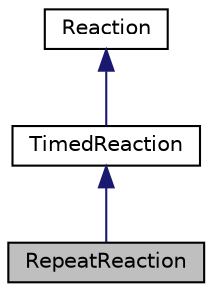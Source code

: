 digraph "RepeatReaction"
{
 // INTERACTIVE_SVG=YES
 // LATEX_PDF_SIZE
  bgcolor="transparent";
  edge [fontname="Helvetica",fontsize="10",labelfontname="Helvetica",labelfontsize="10"];
  node [fontname="Helvetica",fontsize="10",shape=record];
  Node1 [label="RepeatReaction",height=0.2,width=0.4,color="black", fillcolor="grey75", style="filled", fontcolor="black",tooltip="Reaction that is triggered repeatedly."];
  Node2 -> Node1 [dir="back",color="midnightblue",fontsize="10",style="solid",fontname="Helvetica"];
  Node2 [label="TimedReaction",height=0.2,width=0.4,color="black",URL="$class_timed_reaction.html",tooltip="TimedReactions are called based on elapsing of time."];
  Node3 -> Node2 [dir="back",color="midnightblue",fontsize="10",style="solid",fontname="Helvetica"];
  Node3 [label="Reaction",height=0.2,width=0.4,color="black",URL="$class_reaction.html",tooltip="Reactions are code to be called when a given condition is fulfilled."];
}
